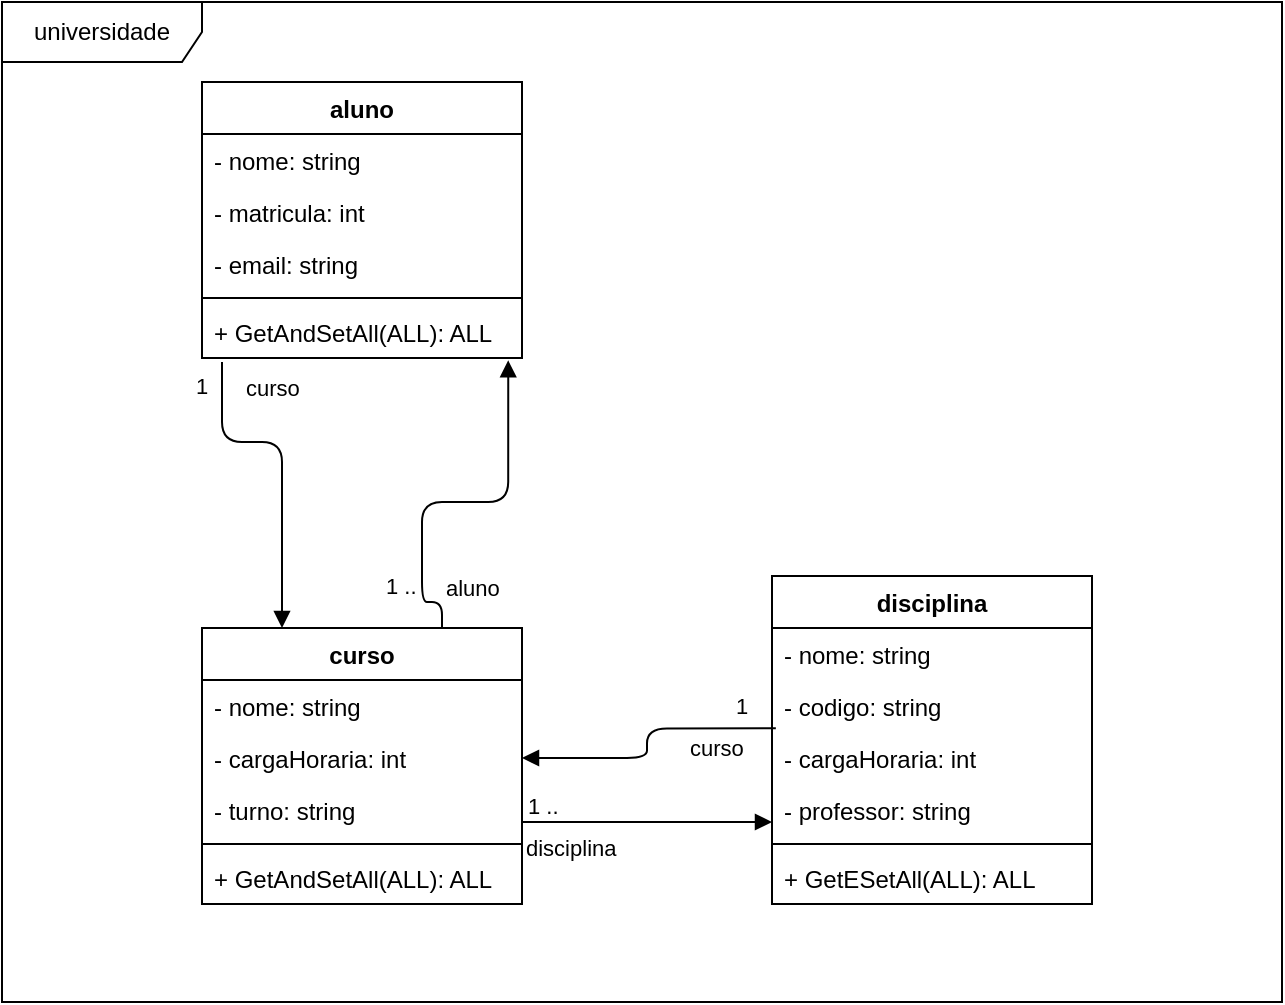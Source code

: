 <mxfile>
    <diagram id="UqYk8Bmigo1IYQlqKzhz" name="Página-1">
        <mxGraphModel dx="413" dy="370" grid="1" gridSize="10" guides="1" tooltips="1" connect="1" arrows="1" fold="1" page="1" pageScale="1" pageWidth="827" pageHeight="1169" math="0" shadow="0">
            <root>
                <mxCell id="0"/>
                <mxCell id="1" parent="0"/>
                <mxCell id="2" value="universidade" style="shape=umlFrame;whiteSpace=wrap;html=1;width=100;height=30;" parent="1" vertex="1">
                    <mxGeometry x="100" y="60" width="640" height="500" as="geometry"/>
                </mxCell>
                <mxCell id="3" value="aluno" style="swimlane;fontStyle=1;align=center;verticalAlign=top;childLayout=stackLayout;horizontal=1;startSize=26;horizontalStack=0;resizeParent=1;resizeParentMax=0;resizeLast=0;collapsible=1;marginBottom=0;" parent="1" vertex="1">
                    <mxGeometry x="200" y="100" width="160" height="138" as="geometry"/>
                </mxCell>
                <mxCell id="4" value="- nome: string" style="text;strokeColor=none;fillColor=none;align=left;verticalAlign=top;spacingLeft=4;spacingRight=4;overflow=hidden;rotatable=0;points=[[0,0.5],[1,0.5]];portConstraint=eastwest;" parent="3" vertex="1">
                    <mxGeometry y="26" width="160" height="26" as="geometry"/>
                </mxCell>
                <mxCell id="19" value="- matricula: int" style="text;strokeColor=none;fillColor=none;align=left;verticalAlign=top;spacingLeft=4;spacingRight=4;overflow=hidden;rotatable=0;points=[[0,0.5],[1,0.5]];portConstraint=eastwest;" parent="3" vertex="1">
                    <mxGeometry y="52" width="160" height="26" as="geometry"/>
                </mxCell>
                <mxCell id="20" value="- email: string" style="text;strokeColor=none;fillColor=none;align=left;verticalAlign=top;spacingLeft=4;spacingRight=4;overflow=hidden;rotatable=0;points=[[0,0.5],[1,0.5]];portConstraint=eastwest;" parent="3" vertex="1">
                    <mxGeometry y="78" width="160" height="26" as="geometry"/>
                </mxCell>
                <mxCell id="5" value="" style="line;strokeWidth=1;fillColor=none;align=left;verticalAlign=middle;spacingTop=-1;spacingLeft=3;spacingRight=3;rotatable=0;labelPosition=right;points=[];portConstraint=eastwest;strokeColor=inherit;" parent="3" vertex="1">
                    <mxGeometry y="104" width="160" height="8" as="geometry"/>
                </mxCell>
                <mxCell id="6" value="+ GetAndSetAll(ALL): ALL" style="text;strokeColor=none;fillColor=none;align=left;verticalAlign=top;spacingLeft=4;spacingRight=4;overflow=hidden;rotatable=0;points=[[0,0.5],[1,0.5]];portConstraint=eastwest;" parent="3" vertex="1">
                    <mxGeometry y="112" width="160" height="26" as="geometry"/>
                </mxCell>
                <mxCell id="7" value="disciplina" style="swimlane;fontStyle=1;align=center;verticalAlign=top;childLayout=stackLayout;horizontal=1;startSize=26;horizontalStack=0;resizeParent=1;resizeParentMax=0;resizeLast=0;collapsible=1;marginBottom=0;" parent="1" vertex="1">
                    <mxGeometry x="485" y="347" width="160" height="164" as="geometry"/>
                </mxCell>
                <mxCell id="8" value="- nome: string" style="text;strokeColor=none;fillColor=none;align=left;verticalAlign=top;spacingLeft=4;spacingRight=4;overflow=hidden;rotatable=0;points=[[0,0.5],[1,0.5]];portConstraint=eastwest;" parent="7" vertex="1">
                    <mxGeometry y="26" width="160" height="26" as="geometry"/>
                </mxCell>
                <mxCell id="28" value="- codigo: string" style="text;strokeColor=none;fillColor=none;align=left;verticalAlign=top;spacingLeft=4;spacingRight=4;overflow=hidden;rotatable=0;points=[[0,0.5],[1,0.5]];portConstraint=eastwest;" parent="7" vertex="1">
                    <mxGeometry y="52" width="160" height="26" as="geometry"/>
                </mxCell>
                <mxCell id="31" value="- cargaHoraria: int" style="text;strokeColor=none;fillColor=none;align=left;verticalAlign=top;spacingLeft=4;spacingRight=4;overflow=hidden;rotatable=0;points=[[0,0.5],[1,0.5]];portConstraint=eastwest;" parent="7" vertex="1">
                    <mxGeometry y="78" width="160" height="26" as="geometry"/>
                </mxCell>
                <mxCell id="32" value="- professor: string" style="text;strokeColor=none;fillColor=none;align=left;verticalAlign=top;spacingLeft=4;spacingRight=4;overflow=hidden;rotatable=0;points=[[0,0.5],[1,0.5]];portConstraint=eastwest;" parent="7" vertex="1">
                    <mxGeometry y="104" width="160" height="26" as="geometry"/>
                </mxCell>
                <mxCell id="9" value="" style="line;strokeWidth=1;fillColor=none;align=left;verticalAlign=middle;spacingTop=-1;spacingLeft=3;spacingRight=3;rotatable=0;labelPosition=right;points=[];portConstraint=eastwest;strokeColor=inherit;" parent="7" vertex="1">
                    <mxGeometry y="130" width="160" height="8" as="geometry"/>
                </mxCell>
                <mxCell id="10" value="+ GetESetAll(ALL): ALL" style="text;strokeColor=none;fillColor=none;align=left;verticalAlign=top;spacingLeft=4;spacingRight=4;overflow=hidden;rotatable=0;points=[[0,0.5],[1,0.5]];portConstraint=eastwest;" parent="7" vertex="1">
                    <mxGeometry y="138" width="160" height="26" as="geometry"/>
                </mxCell>
                <mxCell id="11" value="curso" style="swimlane;fontStyle=1;align=center;verticalAlign=top;childLayout=stackLayout;horizontal=1;startSize=26;horizontalStack=0;resizeParent=1;resizeParentMax=0;resizeLast=0;collapsible=1;marginBottom=0;" parent="1" vertex="1">
                    <mxGeometry x="200" y="373" width="160" height="138" as="geometry"/>
                </mxCell>
                <mxCell id="25" value="- nome: string" style="text;strokeColor=none;fillColor=none;align=left;verticalAlign=top;spacingLeft=4;spacingRight=4;overflow=hidden;rotatable=0;points=[[0,0.5],[1,0.5]];portConstraint=eastwest;" parent="11" vertex="1">
                    <mxGeometry y="26" width="160" height="26" as="geometry"/>
                </mxCell>
                <mxCell id="26" value="- cargaHoraria: int" style="text;strokeColor=none;fillColor=none;align=left;verticalAlign=top;spacingLeft=4;spacingRight=4;overflow=hidden;rotatable=0;points=[[0,0.5],[1,0.5]];portConstraint=eastwest;" parent="11" vertex="1">
                    <mxGeometry y="52" width="160" height="26" as="geometry"/>
                </mxCell>
                <mxCell id="27" value="- turno: string" style="text;strokeColor=none;fillColor=none;align=left;verticalAlign=top;spacingLeft=4;spacingRight=4;overflow=hidden;rotatable=0;points=[[0,0.5],[1,0.5]];portConstraint=eastwest;" parent="11" vertex="1">
                    <mxGeometry y="78" width="160" height="26" as="geometry"/>
                </mxCell>
                <mxCell id="13" value="" style="line;strokeWidth=1;fillColor=none;align=left;verticalAlign=middle;spacingTop=-1;spacingLeft=3;spacingRight=3;rotatable=0;labelPosition=right;points=[];portConstraint=eastwest;strokeColor=inherit;" parent="11" vertex="1">
                    <mxGeometry y="104" width="160" height="8" as="geometry"/>
                </mxCell>
                <mxCell id="14" value="+ GetAndSetAll(ALL): ALL" style="text;strokeColor=none;fillColor=none;align=left;verticalAlign=top;spacingLeft=4;spacingRight=4;overflow=hidden;rotatable=0;points=[[0,0.5],[1,0.5]];portConstraint=eastwest;" parent="11" vertex="1">
                    <mxGeometry y="112" width="160" height="26" as="geometry"/>
                </mxCell>
                <mxCell id="41" value="disciplina" style="endArrow=block;endFill=1;html=1;edgeStyle=orthogonalEdgeStyle;align=left;verticalAlign=top;exitX=1;exitY=0.731;exitDx=0;exitDy=0;exitPerimeter=0;" parent="1" source="27" edge="1">
                    <mxGeometry x="-1" relative="1" as="geometry">
                        <mxPoint x="380" y="470" as="sourcePoint"/>
                        <mxPoint x="485" y="470" as="targetPoint"/>
                    </mxGeometry>
                </mxCell>
                <mxCell id="42" value="1 .." style="edgeLabel;resizable=0;html=1;align=left;verticalAlign=bottom;" parent="41" connectable="0" vertex="1">
                    <mxGeometry x="-1" relative="1" as="geometry">
                        <mxPoint x="1" as="offset"/>
                    </mxGeometry>
                </mxCell>
                <mxCell id="46" value="curso" style="endArrow=block;endFill=1;html=1;edgeStyle=orthogonalEdgeStyle;align=left;verticalAlign=top;entryX=1;entryY=0.5;entryDx=0;entryDy=0;exitX=0.012;exitY=-0.071;exitDx=0;exitDy=0;exitPerimeter=0;" parent="1" source="31" target="26" edge="1">
                    <mxGeometry x="-0.373" y="-3" relative="1" as="geometry">
                        <mxPoint x="455" y="425" as="sourcePoint"/>
                        <mxPoint x="735" y="450" as="targetPoint"/>
                        <mxPoint as="offset"/>
                    </mxGeometry>
                </mxCell>
                <mxCell id="47" value="1" style="edgeLabel;resizable=0;html=1;align=left;verticalAlign=bottom;" parent="46" connectable="0" vertex="1">
                    <mxGeometry x="-1" relative="1" as="geometry">
                        <mxPoint x="-22" y="-3" as="offset"/>
                    </mxGeometry>
                </mxCell>
                <mxCell id="48" value="aluno" style="endArrow=block;endFill=1;html=1;edgeStyle=orthogonalEdgeStyle;align=left;verticalAlign=top;entryX=0.957;entryY=1.045;entryDx=0;entryDy=0;entryPerimeter=0;exitX=0.75;exitY=0;exitDx=0;exitDy=0;" parent="1" source="11" target="6" edge="1">
                    <mxGeometry x="-0.54" y="-10" relative="1" as="geometry">
                        <mxPoint x="300" y="340" as="sourcePoint"/>
                        <mxPoint x="470" y="347" as="targetPoint"/>
                        <Array as="points">
                            <mxPoint x="310" y="360"/>
                            <mxPoint x="310" y="310"/>
                            <mxPoint x="353" y="310"/>
                        </Array>
                        <mxPoint as="offset"/>
                    </mxGeometry>
                </mxCell>
                <mxCell id="49" value="1 .." style="edgeLabel;resizable=0;html=1;align=left;verticalAlign=bottom;" parent="48" connectable="0" vertex="1">
                    <mxGeometry x="-1" relative="1" as="geometry">
                        <mxPoint x="-30" y="-13" as="offset"/>
                    </mxGeometry>
                </mxCell>
                <mxCell id="52" value="curso" style="endArrow=block;endFill=1;html=1;edgeStyle=orthogonalEdgeStyle;align=left;verticalAlign=top;entryX=0.25;entryY=0;entryDx=0;entryDy=0;" parent="1" target="11" edge="1">
                    <mxGeometry x="-1" y="10" relative="1" as="geometry">
                        <mxPoint x="210" y="240" as="sourcePoint"/>
                        <mxPoint x="400" y="208.5" as="targetPoint"/>
                        <Array as="points">
                            <mxPoint x="210" y="280"/>
                            <mxPoint x="240" y="280"/>
                            <mxPoint x="240" y="360"/>
                        </Array>
                        <mxPoint as="offset"/>
                    </mxGeometry>
                </mxCell>
                <mxCell id="53" value="1" style="edgeLabel;resizable=0;html=1;align=left;verticalAlign=bottom;" parent="52" connectable="0" vertex="1">
                    <mxGeometry x="-1" relative="1" as="geometry">
                        <mxPoint x="-15" y="20" as="offset"/>
                    </mxGeometry>
                </mxCell>
            </root>
        </mxGraphModel>
    </diagram>
</mxfile>